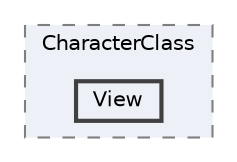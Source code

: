 digraph "C:/Users/むずでょ/Documents/Unity Projects/RMU-1-00-00-Research/Assets/RPGMaker/Codebase/Editor/Inspector/CharacterClass/View"
{
 // LATEX_PDF_SIZE
  bgcolor="transparent";
  edge [fontname=Helvetica,fontsize=10,labelfontname=Helvetica,labelfontsize=10];
  node [fontname=Helvetica,fontsize=10,shape=box,height=0.2,width=0.4];
  compound=true
  subgraph clusterdir_5481238b7991ad544a6b7e3c321946d7 {
    graph [ bgcolor="#edf0f7", pencolor="grey50", label="CharacterClass", fontname=Helvetica,fontsize=10 style="filled,dashed", URL="dir_5481238b7991ad544a6b7e3c321946d7.html",tooltip=""]
  dir_de7cb80c0a42a0c997e3439b5c8fd1b4 [label="View", fillcolor="#edf0f7", color="grey25", style="filled,bold", URL="dir_de7cb80c0a42a0c997e3439b5c8fd1b4.html",tooltip=""];
  }
}
